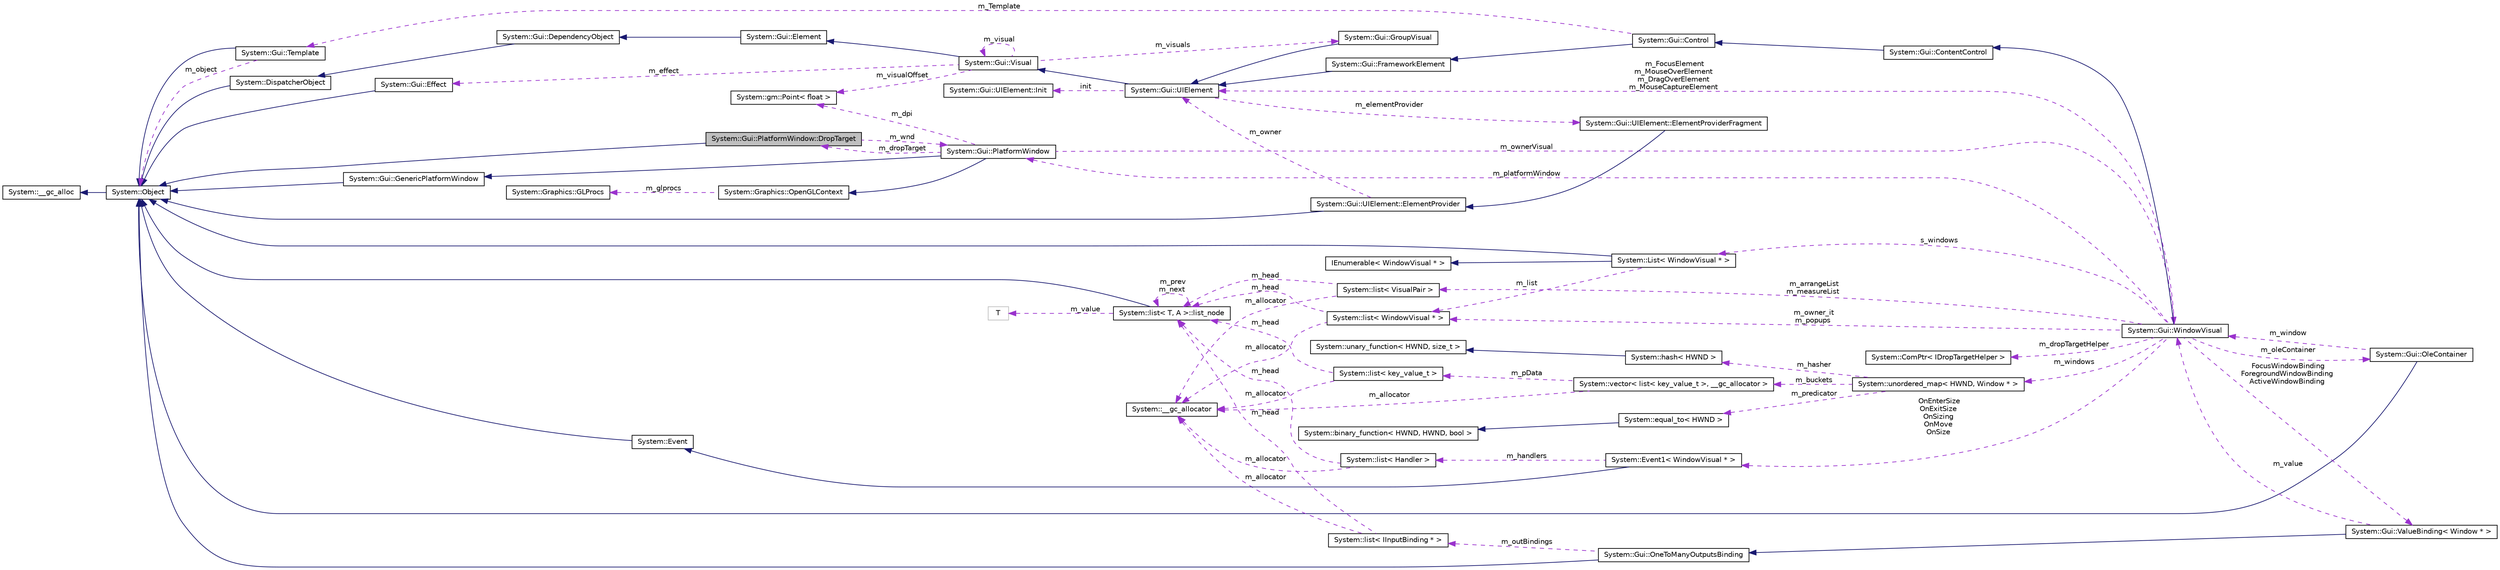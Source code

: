 digraph G
{
  edge [fontname="Helvetica",fontsize="10",labelfontname="Helvetica",labelfontsize="10"];
  node [fontname="Helvetica",fontsize="10",shape=record];
  rankdir="LR";
  Node1 [label="System::Gui::PlatformWindow::DropTarget",height=0.2,width=0.4,color="black", fillcolor="grey75", style="filled" fontcolor="black"];
  Node2 -> Node1 [dir="back",color="midnightblue",fontsize="10",style="solid",fontname="Helvetica"];
  Node2 [label="System::Object",height=0.2,width=0.4,color="black", fillcolor="white", style="filled",URL="$class_system_1_1_object.html"];
  Node3 -> Node2 [dir="back",color="midnightblue",fontsize="10",style="solid",fontname="Helvetica"];
  Node3 [label="System::__gc_alloc",height=0.2,width=0.4,color="black", fillcolor="white", style="filled",URL="$class_system_1_1____gc__alloc.html"];
  Node4 -> Node1 [dir="back",color="darkorchid3",fontsize="10",style="dashed",label=" m_wnd" ,fontname="Helvetica"];
  Node4 [label="System::Gui::PlatformWindow",height=0.2,width=0.4,color="black", fillcolor="white", style="filled",URL="$class_system_1_1_gui_1_1_platform_window.html"];
  Node5 -> Node4 [dir="back",color="midnightblue",fontsize="10",style="solid",fontname="Helvetica"];
  Node5 [label="System::Gui::GenericPlatformWindow",height=0.2,width=0.4,color="black", fillcolor="white", style="filled",URL="$class_system_1_1_gui_1_1_generic_platform_window.html"];
  Node2 -> Node5 [dir="back",color="midnightblue",fontsize="10",style="solid",fontname="Helvetica"];
  Node6 -> Node4 [dir="back",color="midnightblue",fontsize="10",style="solid",fontname="Helvetica"];
  Node6 [label="System::Graphics::OpenGLContext",height=0.2,width=0.4,color="black", fillcolor="white", style="filled",URL="$class_system_1_1_graphics_1_1_open_g_l_context.html"];
  Node7 -> Node6 [dir="back",color="darkorchid3",fontsize="10",style="dashed",label=" m_glprocs" ,fontname="Helvetica"];
  Node7 [label="System::Graphics::GLProcs",height=0.2,width=0.4,color="black", fillcolor="white", style="filled",URL="$struct_system_1_1_graphics_1_1_g_l_procs.html"];
  Node8 -> Node4 [dir="back",color="darkorchid3",fontsize="10",style="dashed",label=" m_dpi" ,fontname="Helvetica"];
  Node8 [label="System::gm::Point\< float \>",height=0.2,width=0.4,color="black", fillcolor="white", style="filled",URL="$class_system_1_1gm_1_1_point.html"];
  Node9 -> Node4 [dir="back",color="darkorchid3",fontsize="10",style="dashed",label=" m_ownerVisual" ,fontname="Helvetica"];
  Node9 [label="System::Gui::WindowVisual",height=0.2,width=0.4,color="black", fillcolor="white", style="filled",URL="$class_system_1_1_gui_1_1_window_visual.html"];
  Node10 -> Node9 [dir="back",color="midnightblue",fontsize="10",style="solid",fontname="Helvetica"];
  Node10 [label="System::Gui::ContentControl",height=0.2,width=0.4,color="black", fillcolor="white", style="filled",URL="$class_system_1_1_gui_1_1_content_control.html"];
  Node11 -> Node10 [dir="back",color="midnightblue",fontsize="10",style="solid",fontname="Helvetica"];
  Node11 [label="System::Gui::Control",height=0.2,width=0.4,color="black", fillcolor="white", style="filled",URL="$class_system_1_1_gui_1_1_control.html"];
  Node12 -> Node11 [dir="back",color="midnightblue",fontsize="10",style="solid",fontname="Helvetica"];
  Node12 [label="System::Gui::FrameworkElement",height=0.2,width=0.4,color="black", fillcolor="white", style="filled",URL="$class_system_1_1_gui_1_1_framework_element.html"];
  Node13 -> Node12 [dir="back",color="midnightblue",fontsize="10",style="solid",fontname="Helvetica"];
  Node13 [label="System::Gui::UIElement",height=0.2,width=0.4,color="black", fillcolor="white", style="filled",URL="$class_system_1_1_gui_1_1_u_i_element.html"];
  Node14 -> Node13 [dir="back",color="midnightblue",fontsize="10",style="solid",fontname="Helvetica"];
  Node14 [label="System::Gui::Visual",height=0.2,width=0.4,color="black", fillcolor="white", style="filled",URL="$class_system_1_1_gui_1_1_visual.html"];
  Node15 -> Node14 [dir="back",color="midnightblue",fontsize="10",style="solid",fontname="Helvetica"];
  Node15 [label="System::Gui::Element",height=0.2,width=0.4,color="black", fillcolor="white", style="filled",URL="$class_system_1_1_gui_1_1_element.html"];
  Node16 -> Node15 [dir="back",color="midnightblue",fontsize="10",style="solid",fontname="Helvetica"];
  Node16 [label="System::Gui::DependencyObject",height=0.2,width=0.4,color="black", fillcolor="white", style="filled",URL="$class_system_1_1_gui_1_1_dependency_object.html"];
  Node17 -> Node16 [dir="back",color="midnightblue",fontsize="10",style="solid",fontname="Helvetica"];
  Node17 [label="System::DispatcherObject",height=0.2,width=0.4,color="black", fillcolor="white", style="filled",URL="$class_system_1_1_dispatcher_object.html"];
  Node2 -> Node17 [dir="back",color="midnightblue",fontsize="10",style="solid",fontname="Helvetica"];
  Node8 -> Node14 [dir="back",color="darkorchid3",fontsize="10",style="dashed",label=" m_visualOffset" ,fontname="Helvetica"];
  Node14 -> Node14 [dir="back",color="darkorchid3",fontsize="10",style="dashed",label=" m_visual" ,fontname="Helvetica"];
  Node18 -> Node14 [dir="back",color="darkorchid3",fontsize="10",style="dashed",label=" m_effect" ,fontname="Helvetica"];
  Node18 [label="System::Gui::Effect",height=0.2,width=0.4,color="black", fillcolor="white", style="filled",URL="$class_system_1_1_gui_1_1_effect.html"];
  Node2 -> Node18 [dir="back",color="midnightblue",fontsize="10",style="solid",fontname="Helvetica"];
  Node19 -> Node14 [dir="back",color="darkorchid3",fontsize="10",style="dashed",label=" m_visuals" ,fontname="Helvetica"];
  Node19 [label="System::Gui::GroupVisual",height=0.2,width=0.4,color="black", fillcolor="white", style="filled",URL="$class_system_1_1_gui_1_1_group_visual.html"];
  Node13 -> Node19 [dir="back",color="midnightblue",fontsize="10",style="solid",fontname="Helvetica"];
  Node20 -> Node13 [dir="back",color="darkorchid3",fontsize="10",style="dashed",label=" init" ,fontname="Helvetica"];
  Node20 [label="System::Gui::UIElement::Init",height=0.2,width=0.4,color="black", fillcolor="white", style="filled",URL="$class_system_1_1_gui_1_1_u_i_element_1_1_init.html"];
  Node21 -> Node13 [dir="back",color="darkorchid3",fontsize="10",style="dashed",label=" m_elementProvider" ,fontname="Helvetica"];
  Node21 [label="System::Gui::UIElement::ElementProviderFragment",height=0.2,width=0.4,color="black", fillcolor="white", style="filled",URL="$class_system_1_1_gui_1_1_u_i_element_1_1_element_provider_fragment.html"];
  Node22 -> Node21 [dir="back",color="midnightblue",fontsize="10",style="solid",fontname="Helvetica"];
  Node22 [label="System::Gui::UIElement::ElementProvider",height=0.2,width=0.4,color="black", fillcolor="white", style="filled",URL="$class_system_1_1_gui_1_1_u_i_element_1_1_element_provider.html"];
  Node2 -> Node22 [dir="back",color="midnightblue",fontsize="10",style="solid",fontname="Helvetica"];
  Node13 -> Node22 [dir="back",color="darkorchid3",fontsize="10",style="dashed",label=" m_owner" ,fontname="Helvetica"];
  Node23 -> Node11 [dir="back",color="darkorchid3",fontsize="10",style="dashed",label=" m_Template" ,fontname="Helvetica"];
  Node23 [label="System::Gui::Template",height=0.2,width=0.4,color="black", fillcolor="white", style="filled",URL="$class_system_1_1_gui_1_1_template.html"];
  Node2 -> Node23 [dir="back",color="midnightblue",fontsize="10",style="solid",fontname="Helvetica"];
  Node2 -> Node23 [dir="back",color="darkorchid3",fontsize="10",style="dashed",label=" m_object" ,fontname="Helvetica"];
  Node24 -> Node9 [dir="back",color="darkorchid3",fontsize="10",style="dashed",label=" m_arrangeList\nm_measureList" ,fontname="Helvetica"];
  Node24 [label="System::list\< VisualPair \>",height=0.2,width=0.4,color="black", fillcolor="white", style="filled",URL="$class_system_1_1list.html"];
  Node25 -> Node24 [dir="back",color="darkorchid3",fontsize="10",style="dashed",label=" m_allocator" ,fontname="Helvetica"];
  Node25 [label="System::__gc_allocator",height=0.2,width=0.4,color="black", fillcolor="white", style="filled",URL="$class_system_1_1____gc__allocator.html"];
  Node26 -> Node24 [dir="back",color="darkorchid3",fontsize="10",style="dashed",label=" m_head" ,fontname="Helvetica"];
  Node26 [label="System::list\< T, A \>::list_node",height=0.2,width=0.4,color="black", fillcolor="white", style="filled",URL="$class_system_1_1list_1_1list__node.html"];
  Node2 -> Node26 [dir="back",color="midnightblue",fontsize="10",style="solid",fontname="Helvetica"];
  Node26 -> Node26 [dir="back",color="darkorchid3",fontsize="10",style="dashed",label=" m_prev\nm_next" ,fontname="Helvetica"];
  Node27 -> Node26 [dir="back",color="darkorchid3",fontsize="10",style="dashed",label=" m_value" ,fontname="Helvetica"];
  Node27 [label="T",height=0.2,width=0.4,color="grey75", fillcolor="white", style="filled"];
  Node28 -> Node9 [dir="back",color="darkorchid3",fontsize="10",style="dashed",label=" m_dropTargetHelper" ,fontname="Helvetica"];
  Node28 [label="System::ComPtr\< IDropTargetHelper \>",height=0.2,width=0.4,color="black", fillcolor="white", style="filled",URL="$class_system_1_1_com_ptr.html"];
  Node29 -> Node9 [dir="back",color="darkorchid3",fontsize="10",style="dashed",label=" m_owner_it\nm_popups" ,fontname="Helvetica"];
  Node29 [label="System::list\< WindowVisual * \>",height=0.2,width=0.4,color="black", fillcolor="white", style="filled",URL="$class_system_1_1list.html"];
  Node25 -> Node29 [dir="back",color="darkorchid3",fontsize="10",style="dashed",label=" m_allocator" ,fontname="Helvetica"];
  Node26 -> Node29 [dir="back",color="darkorchid3",fontsize="10",style="dashed",label=" m_head" ,fontname="Helvetica"];
  Node30 -> Node9 [dir="back",color="darkorchid3",fontsize="10",style="dashed",label=" s_windows" ,fontname="Helvetica"];
  Node30 [label="System::List\< WindowVisual * \>",height=0.2,width=0.4,color="black", fillcolor="white", style="filled",URL="$class_system_1_1_list.html"];
  Node2 -> Node30 [dir="back",color="midnightblue",fontsize="10",style="solid",fontname="Helvetica"];
  Node31 -> Node30 [dir="back",color="midnightblue",fontsize="10",style="solid",fontname="Helvetica"];
  Node31 [label="IEnumerable\< WindowVisual * \>",height=0.2,width=0.4,color="black", fillcolor="white", style="filled",URL="$class_i_enumerable.html"];
  Node29 -> Node30 [dir="back",color="darkorchid3",fontsize="10",style="dashed",label=" m_list" ,fontname="Helvetica"];
  Node32 -> Node9 [dir="back",color="darkorchid3",fontsize="10",style="dashed",label=" FocusWindowBinding\nForegroundWindowBinding\nActiveWindowBinding" ,fontname="Helvetica"];
  Node32 [label="System::Gui::ValueBinding\< Window * \>",height=0.2,width=0.4,color="black", fillcolor="white", style="filled",URL="$class_system_1_1_gui_1_1_value_binding.html"];
  Node33 -> Node32 [dir="back",color="midnightblue",fontsize="10",style="solid",fontname="Helvetica"];
  Node33 [label="System::Gui::OneToManyOutputsBinding",height=0.2,width=0.4,color="black", fillcolor="white", style="filled",URL="$class_system_1_1_gui_1_1_one_to_many_outputs_binding.html"];
  Node2 -> Node33 [dir="back",color="midnightblue",fontsize="10",style="solid",fontname="Helvetica"];
  Node34 -> Node33 [dir="back",color="darkorchid3",fontsize="10",style="dashed",label=" m_outBindings" ,fontname="Helvetica"];
  Node34 [label="System::list\< IInputBinding * \>",height=0.2,width=0.4,color="black", fillcolor="white", style="filled",URL="$class_system_1_1list.html"];
  Node25 -> Node34 [dir="back",color="darkorchid3",fontsize="10",style="dashed",label=" m_allocator" ,fontname="Helvetica"];
  Node26 -> Node34 [dir="back",color="darkorchid3",fontsize="10",style="dashed",label=" m_head" ,fontname="Helvetica"];
  Node9 -> Node32 [dir="back",color="darkorchid3",fontsize="10",style="dashed",label=" m_value" ,fontname="Helvetica"];
  Node35 -> Node9 [dir="back",color="darkorchid3",fontsize="10",style="dashed",label=" OnEnterSize\nOnExitSize\nOnSizing\nOnMove\nOnSize" ,fontname="Helvetica"];
  Node35 [label="System::Event1\< WindowVisual * \>",height=0.2,width=0.4,color="black", fillcolor="white", style="filled",URL="$class_system_1_1_event1.html"];
  Node36 -> Node35 [dir="back",color="midnightblue",fontsize="10",style="solid",fontname="Helvetica"];
  Node36 [label="System::Event",height=0.2,width=0.4,color="black", fillcolor="white", style="filled",URL="$class_system_1_1_event.html"];
  Node2 -> Node36 [dir="back",color="midnightblue",fontsize="10",style="solid",fontname="Helvetica"];
  Node37 -> Node35 [dir="back",color="darkorchid3",fontsize="10",style="dashed",label=" m_handlers" ,fontname="Helvetica"];
  Node37 [label="System::list\< Handler \>",height=0.2,width=0.4,color="black", fillcolor="white", style="filled",URL="$class_system_1_1list.html"];
  Node25 -> Node37 [dir="back",color="darkorchid3",fontsize="10",style="dashed",label=" m_allocator" ,fontname="Helvetica"];
  Node26 -> Node37 [dir="back",color="darkorchid3",fontsize="10",style="dashed",label=" m_head" ,fontname="Helvetica"];
  Node38 -> Node9 [dir="back",color="darkorchid3",fontsize="10",style="dashed",label=" m_windows" ,fontname="Helvetica"];
  Node38 [label="System::unordered_map\< HWND, Window * \>",height=0.2,width=0.4,color="black", fillcolor="white", style="filled",URL="$class_system_1_1unordered__map.html"];
  Node39 -> Node38 [dir="back",color="darkorchid3",fontsize="10",style="dashed",label=" m_hasher" ,fontname="Helvetica"];
  Node39 [label="System::hash\< HWND \>",height=0.2,width=0.4,color="black", fillcolor="white", style="filled",URL="$struct_system_1_1hash.html"];
  Node40 -> Node39 [dir="back",color="midnightblue",fontsize="10",style="solid",fontname="Helvetica"];
  Node40 [label="System::unary_function\< HWND, size_t \>",height=0.2,width=0.4,color="black", fillcolor="white", style="filled",URL="$class_system_1_1unary__function.html"];
  Node41 -> Node38 [dir="back",color="darkorchid3",fontsize="10",style="dashed",label=" m_predicator" ,fontname="Helvetica"];
  Node41 [label="System::equal_to\< HWND \>",height=0.2,width=0.4,color="black", fillcolor="white", style="filled",URL="$struct_system_1_1equal__to.html"];
  Node42 -> Node41 [dir="back",color="midnightblue",fontsize="10",style="solid",fontname="Helvetica"];
  Node42 [label="System::binary_function\< HWND, HWND, bool \>",height=0.2,width=0.4,color="black", fillcolor="white", style="filled",URL="$class_system_1_1binary__function.html"];
  Node43 -> Node38 [dir="back",color="darkorchid3",fontsize="10",style="dashed",label=" m_buckets" ,fontname="Helvetica"];
  Node43 [label="System::vector\< list\< key_value_t \>, __gc_allocator \>",height=0.2,width=0.4,color="black", fillcolor="white", style="filled",URL="$class_system_1_1vector.html"];
  Node25 -> Node43 [dir="back",color="darkorchid3",fontsize="10",style="dashed",label=" m_allocator" ,fontname="Helvetica"];
  Node44 -> Node43 [dir="back",color="darkorchid3",fontsize="10",style="dashed",label=" m_pData" ,fontname="Helvetica"];
  Node44 [label="System::list\< key_value_t \>",height=0.2,width=0.4,color="black", fillcolor="white", style="filled",URL="$class_system_1_1list.html"];
  Node25 -> Node44 [dir="back",color="darkorchid3",fontsize="10",style="dashed",label=" m_allocator" ,fontname="Helvetica"];
  Node26 -> Node44 [dir="back",color="darkorchid3",fontsize="10",style="dashed",label=" m_head" ,fontname="Helvetica"];
  Node13 -> Node9 [dir="back",color="darkorchid3",fontsize="10",style="dashed",label=" m_FocusElement\nm_MouseOverElement\nm_DragOverElement\nm_MouseCaptureElement" ,fontname="Helvetica"];
  Node45 -> Node9 [dir="back",color="darkorchid3",fontsize="10",style="dashed",label=" m_oleContainer" ,fontname="Helvetica"];
  Node45 [label="System::Gui::OleContainer",height=0.2,width=0.4,color="black", fillcolor="white", style="filled",URL="$class_system_1_1_gui_1_1_ole_container.html"];
  Node2 -> Node45 [dir="back",color="midnightblue",fontsize="10",style="solid",fontname="Helvetica"];
  Node9 -> Node45 [dir="back",color="darkorchid3",fontsize="10",style="dashed",label=" m_window" ,fontname="Helvetica"];
  Node4 -> Node9 [dir="back",color="darkorchid3",fontsize="10",style="dashed",label=" m_platformWindow" ,fontname="Helvetica"];
  Node1 -> Node4 [dir="back",color="darkorchid3",fontsize="10",style="dashed",label=" m_dropTarget" ,fontname="Helvetica"];
}

